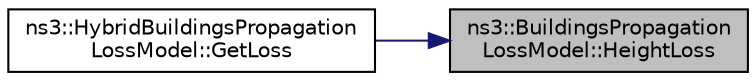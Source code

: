 digraph "ns3::BuildingsPropagationLossModel::HeightLoss"
{
 // LATEX_PDF_SIZE
  edge [fontname="Helvetica",fontsize="10",labelfontname="Helvetica",labelfontsize="10"];
  node [fontname="Helvetica",fontsize="10",shape=record];
  rankdir="RL";
  Node1 [label="ns3::BuildingsPropagation\lLossModel::HeightLoss",height=0.2,width=0.4,color="black", fillcolor="grey75", style="filled", fontcolor="black",tooltip=" "];
  Node1 -> Node2 [dir="back",color="midnightblue",fontsize="10",style="solid",fontname="Helvetica"];
  Node2 [label="ns3::HybridBuildingsPropagation\lLossModel::GetLoss",height=0.2,width=0.4,color="black", fillcolor="white", style="filled",URL="$classns3_1_1_hybrid_buildings_propagation_loss_model.html#a2b23b50b97822f5cad3700ddbddddfd6",tooltip=" "];
}
